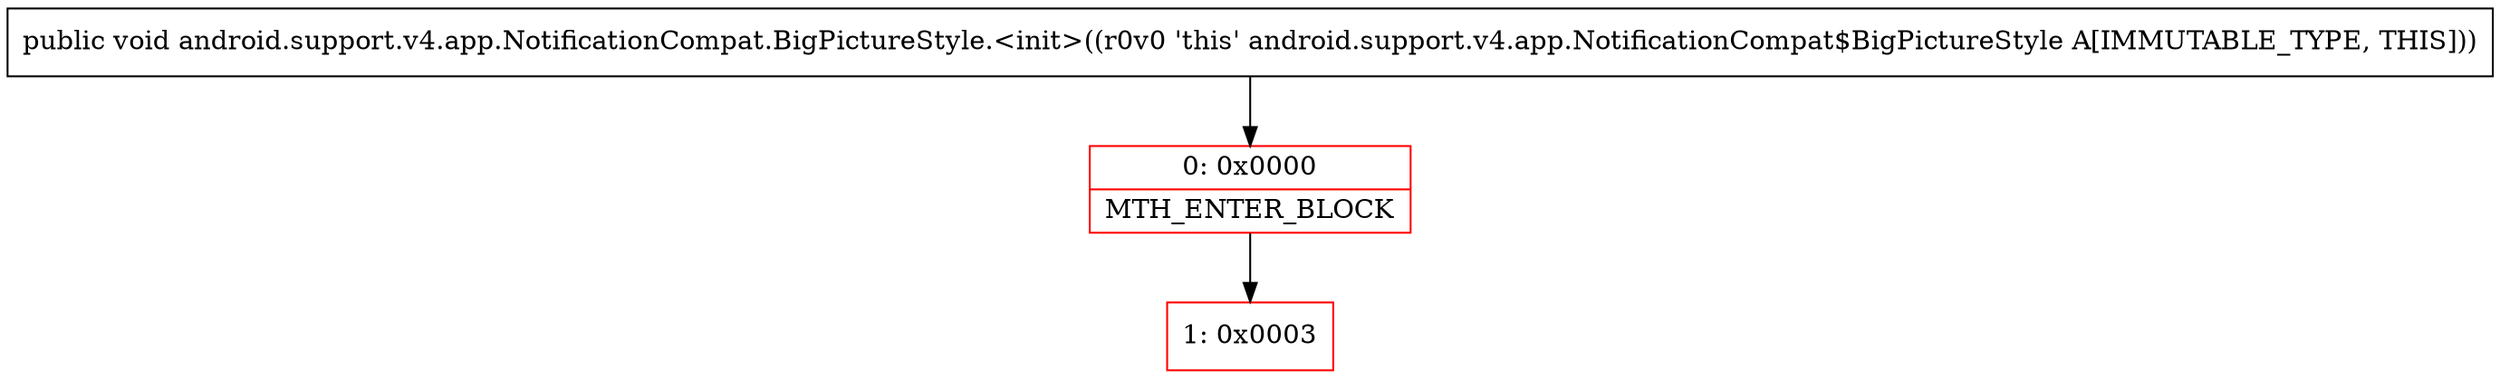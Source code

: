 digraph "CFG forandroid.support.v4.app.NotificationCompat.BigPictureStyle.\<init\>()V" {
subgraph cluster_Region_1596979596 {
label = "R(0)";
node [shape=record,color=blue];
}
Node_0 [shape=record,color=red,label="{0\:\ 0x0000|MTH_ENTER_BLOCK\l}"];
Node_1 [shape=record,color=red,label="{1\:\ 0x0003}"];
MethodNode[shape=record,label="{public void android.support.v4.app.NotificationCompat.BigPictureStyle.\<init\>((r0v0 'this' android.support.v4.app.NotificationCompat$BigPictureStyle A[IMMUTABLE_TYPE, THIS])) }"];
MethodNode -> Node_0;
Node_0 -> Node_1;
}

